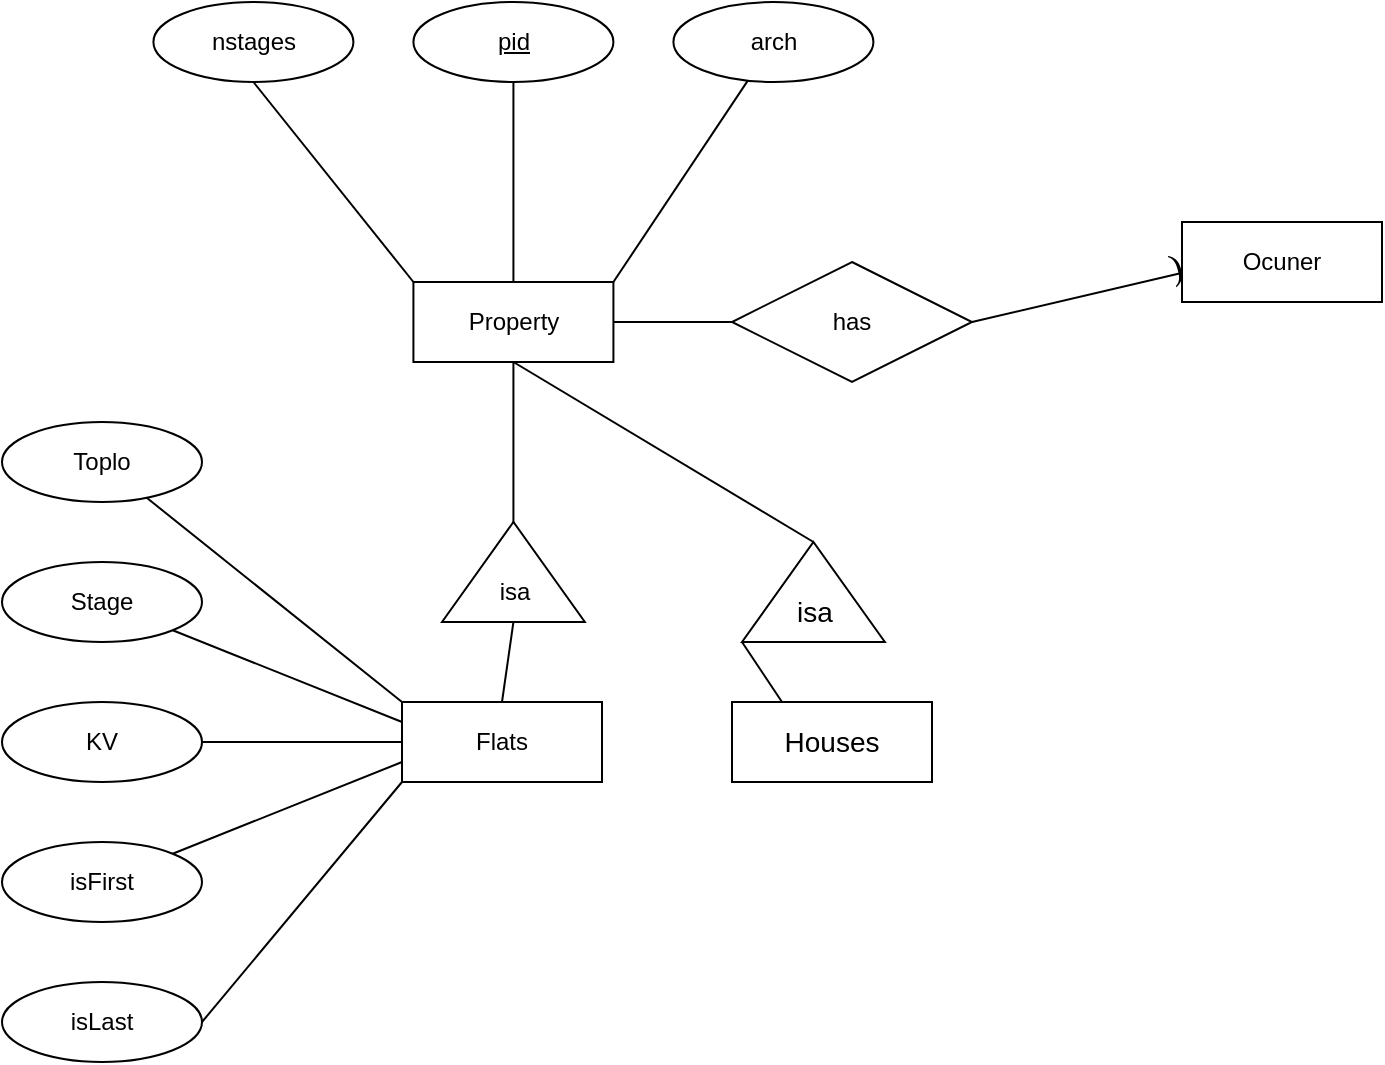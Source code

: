 <mxfile>
    <diagram id="GT7xBYKmOK7kLlb_MOLm" name="Page-1">
        <mxGraphModel dx="767" dy="1708" grid="1" gridSize="10" guides="1" tooltips="1" connect="1" arrows="1" fold="1" page="1" pageScale="1" pageWidth="850" pageHeight="1100" math="0" shadow="0">
            <root>
                <mxCell id="0"/>
                <mxCell id="1" parent="0"/>
                <mxCell id="36" style="edgeStyle=none;html=1;exitX=0.5;exitY=0;exitDx=0;exitDy=0;fontFamily=Helvetica;fontSize=12;endArrow=none;endFill=0;entryX=0.5;entryY=1;entryDx=0;entryDy=0;entryPerimeter=0;" parent="1" source="16" target="29" edge="1">
                    <mxGeometry relative="1" as="geometry">
                        <mxPoint x="250" y="100" as="targetPoint"/>
                    </mxGeometry>
                </mxCell>
                <mxCell id="16" value="Flats" style="whiteSpace=wrap;html=1;align=center;rounded=0;shadow=0;glass=0;labelBackgroundColor=none;labelBorderColor=none;sketch=0;strokeColor=default;fontFamily=Helvetica;fontSize=12;fillColor=none;" parent="1" vertex="1">
                    <mxGeometry x="200" y="140" width="100" height="40" as="geometry"/>
                </mxCell>
                <mxCell id="27" style="html=1;entryX=0;entryY=0;entryDx=0;entryDy=0;fontFamily=Helvetica;fontSize=12;endArrow=none;endFill=0;orthogonal=1;" parent="1" source="18" target="16" edge="1">
                    <mxGeometry relative="1" as="geometry"/>
                </mxCell>
                <mxCell id="18" value="Toplo" style="ellipse;whiteSpace=wrap;html=1;align=center;rounded=0;shadow=0;glass=0;labelBackgroundColor=none;labelBorderColor=none;sketch=0;strokeColor=default;fontFamily=Helvetica;fontSize=12;fillColor=none;" parent="1" vertex="1">
                    <mxGeometry width="100" height="40" as="geometry"/>
                </mxCell>
                <mxCell id="25" style="html=1;entryX=0;entryY=0.25;entryDx=0;entryDy=0;fontFamily=Helvetica;fontSize=12;endArrow=none;endFill=0;orthogonal=1;" parent="1" source="19" target="16" edge="1">
                    <mxGeometry relative="1" as="geometry"/>
                </mxCell>
                <mxCell id="19" value="Stage" style="ellipse;whiteSpace=wrap;html=1;align=center;rounded=0;shadow=0;glass=0;labelBackgroundColor=none;labelBorderColor=none;sketch=0;strokeColor=default;fontFamily=Helvetica;fontSize=12;fillColor=none;" parent="1" vertex="1">
                    <mxGeometry y="70" width="100" height="40" as="geometry"/>
                </mxCell>
                <mxCell id="28" style="html=1;fontFamily=Helvetica;fontSize=12;endArrow=none;endFill=0;orthogonal=1;exitX=1;exitY=0.5;exitDx=0;exitDy=0;entryX=0;entryY=0.5;entryDx=0;entryDy=0;" parent="1" source="20" target="16" edge="1">
                    <mxGeometry relative="1" as="geometry">
                        <mxPoint x="200" y="170" as="targetPoint"/>
                    </mxGeometry>
                </mxCell>
                <mxCell id="20" value="KV" style="ellipse;whiteSpace=wrap;html=1;align=center;rounded=0;shadow=0;glass=0;labelBackgroundColor=none;labelBorderColor=none;sketch=0;strokeColor=default;fontFamily=Helvetica;fontSize=12;fillColor=none;" parent="1" vertex="1">
                    <mxGeometry y="140" width="100" height="40" as="geometry"/>
                </mxCell>
                <mxCell id="24" style="html=1;entryX=0;entryY=0.75;entryDx=0;entryDy=0;fontFamily=Helvetica;fontSize=12;endArrow=none;endFill=0;orthogonal=1;" parent="1" source="22" target="16" edge="1">
                    <mxGeometry relative="1" as="geometry"/>
                </mxCell>
                <mxCell id="22" value="isFirst" style="ellipse;whiteSpace=wrap;html=1;align=center;rounded=0;shadow=0;glass=0;labelBackgroundColor=none;labelBorderColor=none;sketch=0;strokeColor=default;fontFamily=Helvetica;fontSize=12;fillColor=none;" parent="1" vertex="1">
                    <mxGeometry y="210" width="100" height="40" as="geometry"/>
                </mxCell>
                <mxCell id="26" style="html=1;entryX=0;entryY=1;entryDx=0;entryDy=0;fontFamily=Helvetica;fontSize=12;endArrow=none;endFill=0;orthogonal=1;exitX=1;exitY=0.5;exitDx=0;exitDy=0;" parent="1" source="23" target="16" edge="1">
                    <mxGeometry relative="1" as="geometry"/>
                </mxCell>
                <mxCell id="23" value="isLast" style="ellipse;whiteSpace=wrap;html=1;align=center;rounded=0;shadow=0;glass=0;labelBackgroundColor=none;labelBorderColor=none;sketch=0;strokeColor=default;fontFamily=Helvetica;fontSize=12;fillColor=none;" parent="1" vertex="1">
                    <mxGeometry y="280" width="100" height="40" as="geometry"/>
                </mxCell>
                <mxCell id="35" value="" style="group" parent="1" vertex="1" connectable="0">
                    <mxGeometry x="220" y="50" width="71.43" height="50" as="geometry"/>
                </mxCell>
                <mxCell id="29" value="" style="verticalLabelPosition=bottom;verticalAlign=top;html=1;shape=mxgraph.basic.acute_triangle;dx=0.5;rounded=0;shadow=0;glass=0;labelBackgroundColor=none;labelBorderColor=none;sketch=0;strokeColor=default;fontFamily=Helvetica;fontSize=12;fillColor=none;" parent="35" vertex="1">
                    <mxGeometry width="71.43" height="50" as="geometry"/>
                </mxCell>
                <mxCell id="32" value="isa" style="text;html=1;align=center;verticalAlign=middle;resizable=0;points=[];autosize=1;strokeColor=none;fillColor=none;fontSize=12;fontFamily=Helvetica;" parent="35" vertex="1">
                    <mxGeometry x="15.719" y="19.999" width="40" height="30" as="geometry"/>
                </mxCell>
                <mxCell id="48" style="edgeStyle=none;html=1;entryX=0;entryY=0.5;entryDx=0;entryDy=0;fontFamily=Helvetica;fontSize=12;endArrow=none;endFill=0;" parent="1" source="37" target="46" edge="1">
                    <mxGeometry relative="1" as="geometry"/>
                </mxCell>
                <mxCell id="37" value="Property" style="whiteSpace=wrap;html=1;align=center;rounded=0;shadow=0;glass=0;labelBackgroundColor=none;labelBorderColor=none;sketch=0;strokeColor=default;fontFamily=Helvetica;fontSize=12;fillColor=none;" parent="1" vertex="1">
                    <mxGeometry x="205.71" y="-70" width="100" height="40" as="geometry"/>
                </mxCell>
                <mxCell id="45" style="html=1;entryX=1;entryY=0;entryDx=0;entryDy=0;fontFamily=Helvetica;fontSize=12;endArrow=none;endFill=0;orthogonal=1;" parent="1" source="38" target="37" edge="1">
                    <mxGeometry relative="1" as="geometry"/>
                </mxCell>
                <mxCell id="38" value="arch" style="ellipse;whiteSpace=wrap;html=1;align=center;rounded=0;shadow=0;glass=0;labelBackgroundColor=none;labelBorderColor=none;sketch=0;strokeColor=default;fontFamily=Helvetica;fontSize=12;fillColor=none;" parent="1" vertex="1">
                    <mxGeometry x="335.71" y="-210" width="100" height="40" as="geometry"/>
                </mxCell>
                <mxCell id="44" style="html=1;exitX=0.5;exitY=1;exitDx=0;exitDy=0;entryX=0;entryY=0;entryDx=0;entryDy=0;fontFamily=Helvetica;fontSize=12;endArrow=none;endFill=0;orthogonal=1;" parent="1" source="39" target="37" edge="1">
                    <mxGeometry relative="1" as="geometry"/>
                </mxCell>
                <mxCell id="39" value="nstages" style="ellipse;whiteSpace=wrap;html=1;align=center;rounded=0;shadow=0;glass=0;labelBackgroundColor=none;labelBorderColor=none;sketch=0;strokeColor=default;fontFamily=Helvetica;fontSize=12;fillColor=none;" parent="1" vertex="1">
                    <mxGeometry x="75.71" y="-210" width="100" height="40" as="geometry"/>
                </mxCell>
                <mxCell id="43" style="html=1;entryX=0.5;entryY=0;entryDx=0;entryDy=0;fontFamily=Helvetica;fontSize=12;endArrow=none;endFill=0;orthogonal=1;exitX=0.5;exitY=1;exitDx=0;exitDy=0;" parent="1" source="40" target="37" edge="1">
                    <mxGeometry relative="1" as="geometry"/>
                </mxCell>
                <mxCell id="40" value="pid" style="ellipse;whiteSpace=wrap;html=1;align=center;fontStyle=4;rounded=0;shadow=0;glass=0;labelBackgroundColor=none;labelBorderColor=none;sketch=0;strokeColor=default;fontFamily=Helvetica;fontSize=12;fillColor=none;" parent="1" vertex="1">
                    <mxGeometry x="205.71" y="-210" width="100" height="40" as="geometry"/>
                </mxCell>
                <mxCell id="42" style="edgeStyle=none;html=1;exitX=0;exitY=0;exitDx=35.715;exitDy=0;exitPerimeter=0;entryX=0.5;entryY=1;entryDx=0;entryDy=0;fontFamily=Helvetica;fontSize=12;endArrow=none;endFill=0;" parent="1" source="29" target="37" edge="1">
                    <mxGeometry relative="1" as="geometry"/>
                </mxCell>
                <mxCell id="46" value="has" style="shape=rhombus;perimeter=rhombusPerimeter;whiteSpace=wrap;html=1;align=center;rounded=0;shadow=0;glass=0;labelBackgroundColor=none;labelBorderColor=none;sketch=0;strokeColor=default;fontFamily=Helvetica;fontSize=12;fillColor=none;" parent="1" vertex="1">
                    <mxGeometry x="365" y="-80" width="120" height="60" as="geometry"/>
                </mxCell>
                <mxCell id="47" value="Ocuner" style="whiteSpace=wrap;html=1;align=center;rounded=0;shadow=0;glass=0;labelBackgroundColor=none;labelBorderColor=none;sketch=0;strokeColor=default;fontFamily=Helvetica;fontSize=12;fillColor=none;" parent="1" vertex="1">
                    <mxGeometry x="590" y="-100" width="100" height="40" as="geometry"/>
                </mxCell>
                <mxCell id="49" value="&lt;span style=&quot;font-size: 18px;&quot;&gt;)&lt;/span&gt;" style="text;html=1;align=right;verticalAlign=middle;resizable=0;points=[];autosize=1;strokeColor=none;fillColor=none;rounded=0;glass=0;shadow=0;fontStyle=0;fontFamily=Comic Sans MS;fontSize=18;labelBorderColor=none;labelBackgroundColor=none;labelPosition=left;verticalLabelPosition=middle;rotation=-15;horizontal=1;spacingLeft=0;spacingTop=0;spacing=0;spacingRight=-1;sketch=0;" parent="1" vertex="1">
                    <mxGeometry x="588" y="-95" width="20" height="30" as="geometry"/>
                </mxCell>
                <mxCell id="50" value="" style="endArrow=none;html=1;fontFamily=Helvetica;fontSize=12;exitX=1;exitY=0.5;exitDx=0;exitDy=0;entryX=0.031;entryY=0.605;entryDx=0;entryDy=0;entryPerimeter=0;" parent="1" source="46" target="49" edge="1">
                    <mxGeometry width="50" height="50" relative="1" as="geometry">
                        <mxPoint x="550" y="30" as="sourcePoint"/>
                        <mxPoint x="560" y="-70" as="targetPoint"/>
                    </mxGeometry>
                </mxCell>
                <mxCell id="3xxO73sH0yq75ecEFwRs-72" style="edgeStyle=none;html=1;fontFamily=Helvetica;fontSize=14;endArrow=none;endFill=0;entryX=0;entryY=1;entryDx=0;entryDy=0;entryPerimeter=0;exitX=0.25;exitY=0;exitDx=0;exitDy=0;" parent="1" source="3xxO73sH0yq75ecEFwRs-53" target="3xxO73sH0yq75ecEFwRs-64" edge="1">
                    <mxGeometry relative="1" as="geometry">
                        <mxPoint x="410" y="110" as="targetPoint"/>
                    </mxGeometry>
                </mxCell>
                <mxCell id="3xxO73sH0yq75ecEFwRs-53" value="Houses" style="whiteSpace=wrap;html=1;align=center;rounded=0;shadow=0;glass=0;labelBackgroundColor=none;labelBorderColor=none;sketch=0;strokeColor=default;fontFamily=Helvetica;fontSize=14;fillColor=none;" parent="1" vertex="1">
                    <mxGeometry x="365" y="140" width="100" height="40" as="geometry"/>
                </mxCell>
                <mxCell id="3xxO73sH0yq75ecEFwRs-71" value="" style="group" parent="1" vertex="1" connectable="0">
                    <mxGeometry x="370" y="60" width="71.43" height="50" as="geometry"/>
                </mxCell>
                <mxCell id="3xxO73sH0yq75ecEFwRs-64" value="" style="verticalLabelPosition=bottom;verticalAlign=top;html=1;shape=mxgraph.basic.acute_triangle;dx=0.5;rounded=0;shadow=0;glass=0;labelBackgroundColor=none;labelBorderColor=none;sketch=0;strokeColor=default;fontFamily=Helvetica;fontSize=14;fillColor=none;" parent="3xxO73sH0yq75ecEFwRs-71" vertex="1">
                    <mxGeometry width="71.43" height="50" as="geometry"/>
                </mxCell>
                <mxCell id="3xxO73sH0yq75ecEFwRs-65" value="isa" style="text;html=1;align=center;verticalAlign=middle;resizable=0;points=[];autosize=1;strokeColor=none;fillColor=none;fontSize=14;fontFamily=Helvetica;" parent="3xxO73sH0yq75ecEFwRs-71" vertex="1">
                    <mxGeometry x="15.72" y="20" width="40" height="30" as="geometry"/>
                </mxCell>
                <mxCell id="3xxO73sH0yq75ecEFwRs-73" style="edgeStyle=none;html=1;exitX=0;exitY=0;exitDx=35.715;exitDy=0;exitPerimeter=0;entryX=0.5;entryY=1;entryDx=0;entryDy=0;fontFamily=Helvetica;fontSize=14;endArrow=none;endFill=0;" parent="1" source="3xxO73sH0yq75ecEFwRs-64" target="37" edge="1">
                    <mxGeometry relative="1" as="geometry"/>
                </mxCell>
            </root>
        </mxGraphModel>
    </diagram>
    <diagram id="aagAq8UPoXAeMxS2iQHI" name="Page-2">
        <mxGraphModel dx="1185" dy="715" grid="1" gridSize="10" guides="1" tooltips="1" connect="1" arrows="1" fold="1" page="1" pageScale="1" pageWidth="850" pageHeight="1100" math="0" shadow="0">
            <root>
                <mxCell id="0"/>
                <mxCell id="1" parent="0"/>
                <mxCell id="yfW8kCc1jGqWjGTM5nUI-1" value="ВМагазини" style="whiteSpace=wrap;html=1;align=center;rounded=0;shadow=0;glass=0;labelBackgroundColor=none;labelBorderColor=none;sketch=0;strokeColor=default;fontFamily=Helvetica;fontSize=14;fillColor=none;" parent="1" vertex="1">
                    <mxGeometry x="270" y="480" width="100" height="40" as="geometry"/>
                </mxCell>
                <mxCell id="yfW8kCc1jGqWjGTM5nUI-3" style="edgeStyle=none;html=1;entryX=0;entryY=0.5;entryDx=0;entryDy=0;fontFamily=Helvetica;fontSize=14;endArrow=none;endFill=0;" parent="1" source="yfW8kCc1jGqWjGTM5nUI-2" target="yfW8kCc1jGqWjGTM5nUI-1" edge="1">
                    <mxGeometry relative="1" as="geometry"/>
                </mxCell>
                <mxCell id="yfW8kCc1jGqWjGTM5nUI-2" value="име" style="ellipse;whiteSpace=wrap;html=1;align=center;fontStyle=4;rounded=0;shadow=0;glass=0;labelBackgroundColor=none;labelBorderColor=none;sketch=0;strokeColor=default;fontFamily=Helvetica;fontSize=14;fillColor=none;" parent="1" vertex="1">
                    <mxGeometry x="70" y="480" width="100" height="40" as="geometry"/>
                </mxCell>
                <mxCell id="yfW8kCc1jGqWjGTM5nUI-40" style="edgeStyle=none;html=1;exitX=0.5;exitY=0;exitDx=0;exitDy=0;entryX=0.5;entryY=1;entryDx=0;entryDy=0;fontFamily=Helvetica;fontSize=14;endArrow=none;endFill=0;" parent="1" source="yfW8kCc1jGqWjGTM5nUI-5" target="yfW8kCc1jGqWjGTM5nUI-38" edge="1">
                    <mxGeometry relative="1" as="geometry"/>
                </mxCell>
                <mxCell id="yfW8kCc1jGqWjGTM5nUI-5" value="Магазини" style="shape=ext;margin=3;double=1;whiteSpace=wrap;html=1;align=center;rounded=0;shadow=0;glass=0;labelBackgroundColor=none;labelBorderColor=none;sketch=0;strokeColor=default;fontFamily=Helvetica;fontSize=14;fillColor=none;" parent="1" vertex="1">
                    <mxGeometry x="270" y="680" width="100" height="40" as="geometry"/>
                </mxCell>
                <mxCell id="yfW8kCc1jGqWjGTM5nUI-10" style="edgeStyle=none;html=1;entryX=0;entryY=0;entryDx=0;entryDy=0;fontFamily=Helvetica;fontSize=14;endArrow=none;endFill=0;" parent="1" source="yfW8kCc1jGqWjGTM5nUI-6" target="yfW8kCc1jGqWjGTM5nUI-5" edge="1">
                    <mxGeometry relative="1" as="geometry"/>
                </mxCell>
                <mxCell id="yfW8kCc1jGqWjGTM5nUI-6" value="град" style="ellipse;whiteSpace=wrap;html=1;align=center;rounded=0;shadow=0;glass=0;labelBackgroundColor=none;labelBorderColor=none;sketch=0;strokeColor=default;fontFamily=Helvetica;fontSize=14;fillColor=none;" parent="1" vertex="1">
                    <mxGeometry x="90" y="640" width="100" height="40" as="geometry"/>
                </mxCell>
                <mxCell id="yfW8kCc1jGqWjGTM5nUI-11" style="edgeStyle=none;html=1;entryX=0;entryY=0.5;entryDx=0;entryDy=0;fontFamily=Helvetica;fontSize=14;endArrow=none;endFill=0;" parent="1" source="yfW8kCc1jGqWjGTM5nUI-7" target="yfW8kCc1jGqWjGTM5nUI-5" edge="1">
                    <mxGeometry relative="1" as="geometry"/>
                </mxCell>
                <mxCell id="yfW8kCc1jGqWjGTM5nUI-7" value="мномер" style="ellipse;whiteSpace=wrap;html=1;align=center;fontStyle=4;rounded=0;shadow=0;glass=0;labelBackgroundColor=none;labelBorderColor=none;sketch=0;strokeColor=default;fontFamily=Helvetica;fontSize=14;fillColor=none;" parent="1" vertex="1">
                    <mxGeometry x="90" y="700" width="100" height="40" as="geometry"/>
                </mxCell>
                <mxCell id="yfW8kCc1jGqWjGTM5nUI-12" style="edgeStyle=none;html=1;entryX=0;entryY=1;entryDx=0;entryDy=0;fontFamily=Helvetica;fontSize=14;endArrow=none;endFill=0;" parent="1" source="yfW8kCc1jGqWjGTM5nUI-9" target="yfW8kCc1jGqWjGTM5nUI-5" edge="1">
                    <mxGeometry relative="1" as="geometry"/>
                </mxCell>
                <mxCell id="yfW8kCc1jGqWjGTM5nUI-9" value="адрес" style="ellipse;whiteSpace=wrap;html=1;align=center;rounded=0;shadow=0;glass=0;labelBackgroundColor=none;labelBorderColor=none;sketch=0;strokeColor=default;fontFamily=Helvetica;fontSize=14;fillColor=none;" parent="1" vertex="1">
                    <mxGeometry x="90" y="760" width="100" height="40" as="geometry"/>
                </mxCell>
                <mxCell id="yfW8kCc1jGqWjGTM5nUI-16" style="edgeStyle=none;html=1;exitX=0.25;exitY=0;exitDx=0;exitDy=0;entryX=0.5;entryY=1;entryDx=0;entryDy=0;fontFamily=Helvetica;fontSize=14;endArrow=none;endFill=0;" parent="1" source="yfW8kCc1jGqWjGTM5nUI-13" target="yfW8kCc1jGqWjGTM5nUI-14" edge="1">
                    <mxGeometry relative="1" as="geometry"/>
                </mxCell>
                <mxCell id="yfW8kCc1jGqWjGTM5nUI-17" style="edgeStyle=none;html=1;exitX=0.75;exitY=0;exitDx=0;exitDy=0;entryX=0.5;entryY=1;entryDx=0;entryDy=0;fontFamily=Helvetica;fontSize=14;endArrow=none;endFill=0;" parent="1" source="yfW8kCc1jGqWjGTM5nUI-13" target="yfW8kCc1jGqWjGTM5nUI-15" edge="1">
                    <mxGeometry relative="1" as="geometry"/>
                </mxCell>
                <mxCell id="yfW8kCc1jGqWjGTM5nUI-13" value="Граждани" style="whiteSpace=wrap;html=1;align=center;rounded=0;shadow=0;glass=0;labelBackgroundColor=none;labelBorderColor=none;sketch=0;strokeColor=default;fontFamily=Helvetica;fontSize=14;fillColor=none;" parent="1" vertex="1">
                    <mxGeometry x="700" y="740" width="100" height="40" as="geometry"/>
                </mxCell>
                <mxCell id="yfW8kCc1jGqWjGTM5nUI-14" value="ЕГН" style="ellipse;whiteSpace=wrap;html=1;align=center;fontStyle=4;rounded=0;shadow=0;glass=0;labelBackgroundColor=none;labelBorderColor=none;sketch=0;strokeColor=default;fontFamily=Helvetica;fontSize=14;fillColor=none;" parent="1" vertex="1">
                    <mxGeometry x="650" y="650" width="100" height="40" as="geometry"/>
                </mxCell>
                <mxCell id="yfW8kCc1jGqWjGTM5nUI-15" value="име" style="ellipse;whiteSpace=wrap;html=1;align=center;rounded=0;shadow=0;glass=0;labelBackgroundColor=none;labelBorderColor=none;sketch=0;strokeColor=default;fontFamily=Helvetica;fontSize=14;fillColor=none;" parent="1" vertex="1">
                    <mxGeometry x="780" y="650" width="100" height="40" as="geometry"/>
                </mxCell>
                <mxCell id="yfW8kCc1jGqWjGTM5nUI-20" value="" style="group" parent="1" vertex="1" connectable="0">
                    <mxGeometry x="610" y="830" width="71.43" height="50" as="geometry"/>
                </mxCell>
                <mxCell id="yfW8kCc1jGqWjGTM5nUI-18" value="" style="verticalLabelPosition=bottom;verticalAlign=top;html=1;shape=mxgraph.basic.acute_triangle;dx=0.5;rounded=0;shadow=0;glass=0;labelBackgroundColor=none;labelBorderColor=none;sketch=0;strokeColor=default;fontFamily=Helvetica;fontSize=14;fillColor=none;" parent="yfW8kCc1jGqWjGTM5nUI-20" vertex="1">
                    <mxGeometry width="71.43" height="50" as="geometry"/>
                </mxCell>
                <mxCell id="yfW8kCc1jGqWjGTM5nUI-19" value="isa" style="text;html=1;align=center;verticalAlign=middle;resizable=0;points=[];autosize=1;strokeColor=none;fillColor=none;fontSize=14;fontFamily=Helvetica;rounded=0;shadow=0;glass=0;labelBackgroundColor=none;labelBorderColor=none;sketch=0;" parent="yfW8kCc1jGqWjGTM5nUI-20" vertex="1">
                    <mxGeometry x="15.72" y="20" width="40" height="30" as="geometry"/>
                </mxCell>
                <mxCell id="yfW8kCc1jGqWjGTM5nUI-21" value="" style="group" parent="1" vertex="1" connectable="0">
                    <mxGeometry x="770" y="830" width="71.43" height="50" as="geometry"/>
                </mxCell>
                <mxCell id="yfW8kCc1jGqWjGTM5nUI-22" value="" style="verticalLabelPosition=bottom;verticalAlign=top;html=1;shape=mxgraph.basic.acute_triangle;dx=0.5;rounded=0;shadow=0;glass=0;labelBackgroundColor=none;labelBorderColor=none;sketch=0;strokeColor=default;fontFamily=Helvetica;fontSize=14;fillColor=none;" parent="yfW8kCc1jGqWjGTM5nUI-21" vertex="1">
                    <mxGeometry width="71.43" height="50" as="geometry"/>
                </mxCell>
                <mxCell id="yfW8kCc1jGqWjGTM5nUI-23" value="isa" style="text;html=1;align=center;verticalAlign=middle;resizable=0;points=[];autosize=1;strokeColor=none;fillColor=none;fontSize=14;fontFamily=Helvetica;rounded=0;shadow=0;glass=0;labelBackgroundColor=none;labelBorderColor=none;sketch=0;" parent="yfW8kCc1jGqWjGTM5nUI-21" vertex="1">
                    <mxGeometry x="15.72" y="20" width="40" height="30" as="geometry"/>
                </mxCell>
                <mxCell id="yfW8kCc1jGqWjGTM5nUI-25" style="edgeStyle=none;html=1;exitX=0;exitY=0;exitDx=35.715;exitDy=0;exitPerimeter=0;entryX=0.665;entryY=1.063;entryDx=0;entryDy=0;entryPerimeter=0;fontFamily=Helvetica;fontSize=14;endArrow=none;endFill=0;" parent="1" source="yfW8kCc1jGqWjGTM5nUI-22" target="yfW8kCc1jGqWjGTM5nUI-13" edge="1">
                    <mxGeometry relative="1" as="geometry"/>
                </mxCell>
                <mxCell id="yfW8kCc1jGqWjGTM5nUI-26" style="edgeStyle=none;html=1;entryX=0.25;entryY=1;entryDx=0;entryDy=0;fontFamily=Helvetica;fontSize=14;endArrow=none;endFill=0;exitX=0;exitY=0;exitDx=35.715;exitDy=0;exitPerimeter=0;" parent="1" source="yfW8kCc1jGqWjGTM5nUI-18" target="yfW8kCc1jGqWjGTM5nUI-13" edge="1">
                    <mxGeometry relative="1" as="geometry"/>
                </mxCell>
                <mxCell id="yfW8kCc1jGqWjGTM5nUI-28" style="edgeStyle=none;html=1;entryX=0.5;entryY=1;entryDx=0;entryDy=0;entryPerimeter=0;fontFamily=Helvetica;fontSize=14;endArrow=none;endFill=0;" parent="1" source="yfW8kCc1jGqWjGTM5nUI-27" target="yfW8kCc1jGqWjGTM5nUI-18" edge="1">
                    <mxGeometry relative="1" as="geometry"/>
                </mxCell>
                <mxCell id="yfW8kCc1jGqWjGTM5nUI-27" value="Служители" style="whiteSpace=wrap;html=1;align=center;rounded=0;shadow=0;glass=0;labelBackgroundColor=none;labelBorderColor=none;sketch=0;strokeColor=default;fontFamily=Helvetica;fontSize=14;fillColor=none;" parent="1" vertex="1">
                    <mxGeometry x="575" y="950" width="100" height="40" as="geometry"/>
                </mxCell>
                <mxCell id="yfW8kCc1jGqWjGTM5nUI-37" style="edgeStyle=none;html=1;fontFamily=Helvetica;fontSize=14;endArrow=none;endFill=0;exitX=0.5;exitY=0;exitDx=0;exitDy=0;" parent="1" source="yfW8kCc1jGqWjGTM5nUI-30" target="yfW8kCc1jGqWjGTM5nUI-23" edge="1">
                    <mxGeometry relative="1" as="geometry">
                        <mxPoint x="809" y="950" as="sourcePoint"/>
                        <mxPoint x="806" y="880" as="targetPoint"/>
                    </mxGeometry>
                </mxCell>
                <mxCell id="mUxEttJMbrE7Eb9C4FT7-18" style="edgeStyle=none;html=1;entryX=0.5;entryY=1;entryDx=0;entryDy=0;fontFamily=Helvetica;fontSize=16;endArrow=none;endFill=0;exitX=1;exitY=0;exitDx=0;exitDy=0;" parent="1" source="yfW8kCc1jGqWjGTM5nUI-30" target="mUxEttJMbrE7Eb9C4FT7-17" edge="1">
                    <mxGeometry relative="1" as="geometry"/>
                </mxCell>
                <mxCell id="yfW8kCc1jGqWjGTM5nUI-30" value="Доставчици" style="whiteSpace=wrap;html=1;align=center;rounded=0;shadow=0;glass=0;labelBackgroundColor=none;labelBorderColor=none;sketch=0;strokeColor=default;fontFamily=Helvetica;fontSize=14;fillColor=none;" parent="1" vertex="1">
                    <mxGeometry x="760" y="930" width="100" height="40" as="geometry"/>
                </mxCell>
                <mxCell id="yfW8kCc1jGqWjGTM5nUI-36" style="edgeStyle=none;html=1;entryX=0.25;entryY=1;entryDx=0;entryDy=0;fontFamily=Helvetica;fontSize=14;endArrow=none;endFill=0;" parent="1" source="yfW8kCc1jGqWjGTM5nUI-31" target="yfW8kCc1jGqWjGTM5nUI-27" edge="1">
                    <mxGeometry relative="1" as="geometry"/>
                </mxCell>
                <mxCell id="yfW8kCc1jGqWjGTM5nUI-31" value="заплата" style="ellipse;whiteSpace=wrap;html=1;align=center;rounded=0;shadow=0;glass=0;labelBackgroundColor=none;labelBorderColor=none;sketch=0;strokeColor=default;fontFamily=Helvetica;fontSize=14;fillColor=none;" parent="1" vertex="1">
                    <mxGeometry x="480" y="1040" width="100" height="40" as="geometry"/>
                </mxCell>
                <mxCell id="yfW8kCc1jGqWjGTM5nUI-35" style="edgeStyle=none;html=1;entryX=0.75;entryY=1;entryDx=0;entryDy=0;fontFamily=Helvetica;fontSize=14;endArrow=none;endFill=0;" parent="1" source="yfW8kCc1jGqWjGTM5nUI-32" target="yfW8kCc1jGqWjGTM5nUI-27" edge="1">
                    <mxGeometry relative="1" as="geometry"/>
                </mxCell>
                <mxCell id="yfW8kCc1jGqWjGTM5nUI-32" value="адрес" style="ellipse;whiteSpace=wrap;html=1;align=center;rounded=0;shadow=0;glass=0;labelBackgroundColor=none;labelBorderColor=none;sketch=0;strokeColor=default;fontFamily=Helvetica;fontSize=14;fillColor=none;" parent="1" vertex="1">
                    <mxGeometry x="610" y="1040" width="100" height="40" as="geometry"/>
                </mxCell>
                <mxCell id="yfW8kCc1jGqWjGTM5nUI-34" style="edgeStyle=none;html=1;entryX=0.5;entryY=1;entryDx=0;entryDy=0;fontFamily=Helvetica;fontSize=14;endArrow=none;endFill=0;" parent="1" source="yfW8kCc1jGqWjGTM5nUI-33" target="yfW8kCc1jGqWjGTM5nUI-30" edge="1">
                    <mxGeometry relative="1" as="geometry"/>
                </mxCell>
                <mxCell id="yfW8kCc1jGqWjGTM5nUI-33" value="компания" style="ellipse;whiteSpace=wrap;html=1;align=center;rounded=0;shadow=0;glass=0;labelBackgroundColor=none;labelBorderColor=none;sketch=0;strokeColor=default;fontFamily=Helvetica;fontSize=14;fillColor=none;" parent="1" vertex="1">
                    <mxGeometry x="760" y="1040" width="100" height="40" as="geometry"/>
                </mxCell>
                <mxCell id="yfW8kCc1jGqWjGTM5nUI-38" value="част от" style="shape=rhombus;double=1;perimeter=rhombusPerimeter;whiteSpace=wrap;html=1;align=center;rounded=0;shadow=0;glass=0;labelBackgroundColor=none;labelBorderColor=none;sketch=0;strokeColor=default;fontFamily=Helvetica;fontSize=14;fillColor=none;" parent="1" vertex="1">
                    <mxGeometry x="284" y="570" width="72" height="60" as="geometry"/>
                </mxCell>
                <mxCell id="yfW8kCc1jGqWjGTM5nUI-39" value="Екипи" style="shape=ext;margin=3;double=1;whiteSpace=wrap;html=1;align=center;rounded=0;shadow=0;glass=0;labelBackgroundColor=none;labelBorderColor=none;sketch=0;strokeColor=default;fontFamily=Helvetica;fontSize=14;fillColor=none;" parent="1" vertex="1">
                    <mxGeometry x="290" y="850" width="100" height="40" as="geometry"/>
                </mxCell>
                <mxCell id="yfW8kCc1jGqWjGTM5nUI-41" value="&lt;span style=&quot;font-size: 16px;&quot;&gt;)&lt;/span&gt;" style="text;html=1;align=right;verticalAlign=middle;resizable=0;points=[];autosize=1;strokeColor=none;fillColor=none;rounded=0;glass=0;shadow=0;fontStyle=0;fontFamily=Comic Sans MS;fontSize=16;labelBorderColor=none;labelBackgroundColor=none;labelPosition=left;verticalLabelPosition=middle;rotation=-90;horizontal=1;spacingLeft=0;spacingTop=0;spacing=0;spacingRight=-1;sketch=0;" parent="1" vertex="1">
                    <mxGeometry x="310" y="497" width="20" height="30" as="geometry"/>
                </mxCell>
                <mxCell id="yfW8kCc1jGqWjGTM5nUI-42" value="" style="endArrow=none;html=1;entryX=0.037;entryY=0.535;entryDx=0;entryDy=0;entryPerimeter=0;fontFamily=Helvetica;fontSize=14;exitX=0.5;exitY=0;exitDx=0;exitDy=0;" parent="1" source="yfW8kCc1jGqWjGTM5nUI-38" target="yfW8kCc1jGqWjGTM5nUI-41" edge="1">
                    <mxGeometry width="50" height="50" relative="1" as="geometry">
                        <mxPoint x="290" y="520" as="sourcePoint"/>
                        <mxPoint x="452" y="596" as="targetPoint"/>
                    </mxGeometry>
                </mxCell>
                <mxCell id="mUxEttJMbrE7Eb9C4FT7-3" style="edgeStyle=none;html=1;entryX=0.25;entryY=0;entryDx=0;entryDy=0;fontFamily=Helvetica;fontSize=14;endArrow=none;endFill=0;exitX=0.5;exitY=1;exitDx=0;exitDy=0;" parent="1" source="mUxEttJMbrE7Eb9C4FT7-1" target="yfW8kCc1jGqWjGTM5nUI-39" edge="1">
                    <mxGeometry relative="1" as="geometry"/>
                </mxCell>
                <mxCell id="mUxEttJMbrE7Eb9C4FT7-1" value="работи в" style="shape=rhombus;double=1;perimeter=rhombusPerimeter;whiteSpace=wrap;html=1;align=center;rounded=0;shadow=0;glass=0;labelBackgroundColor=none;labelBorderColor=none;sketch=0;strokeColor=default;fontFamily=Helvetica;fontSize=14;fillColor=none;" parent="1" vertex="1">
                    <mxGeometry x="271" y="760" width="90" height="60" as="geometry"/>
                </mxCell>
                <mxCell id="mUxEttJMbrE7Eb9C4FT7-6" value="&lt;span style=&quot;font-size: 17px;&quot;&gt;)&lt;/span&gt;" style="text;html=1;align=right;verticalAlign=middle;resizable=0;points=[];autosize=1;strokeColor=none;fillColor=none;rounded=0;glass=0;shadow=0;fontStyle=0;fontFamily=Comic Sans MS;fontSize=17;labelBorderColor=none;labelBackgroundColor=none;labelPosition=left;verticalLabelPosition=middle;rotation=-90;horizontal=1;spacingLeft=0;spacingTop=0;spacing=0;spacingRight=-1;sketch=0;" parent="1" vertex="1">
                    <mxGeometry x="306" y="697" width="20" height="30" as="geometry"/>
                </mxCell>
                <mxCell id="mUxEttJMbrE7Eb9C4FT7-7" value="" style="endArrow=none;html=1;entryX=0.037;entryY=0.535;entryDx=0;entryDy=0;entryPerimeter=0;fontFamily=Helvetica;fontSize=14;exitX=0.5;exitY=0;exitDx=0;exitDy=0;" parent="1" source="mUxEttJMbrE7Eb9C4FT7-1" target="mUxEttJMbrE7Eb9C4FT7-6" edge="1">
                    <mxGeometry width="50" height="50" relative="1" as="geometry">
                        <mxPoint x="356" y="740" as="sourcePoint"/>
                        <mxPoint x="388" y="814" as="targetPoint"/>
                    </mxGeometry>
                </mxCell>
                <mxCell id="mUxEttJMbrE7Eb9C4FT7-11" style="edgeStyle=none;html=1;entryX=0;entryY=0.5;entryDx=0;entryDy=0;fontFamily=Helvetica;fontSize=14;endArrow=none;endFill=0;" parent="1" source="mUxEttJMbrE7Eb9C4FT7-10" target="yfW8kCc1jGqWjGTM5nUI-39" edge="1">
                    <mxGeometry relative="1" as="geometry"/>
                </mxCell>
                <mxCell id="mUxEttJMbrE7Eb9C4FT7-10" value="еномер" style="ellipse;whiteSpace=wrap;html=1;align=center;fontStyle=4;rounded=0;shadow=0;glass=0;labelBackgroundColor=none;labelBorderColor=none;sketch=0;strokeColor=default;fontFamily=Helvetica;fontSize=14;fillColor=none;" parent="1" vertex="1">
                    <mxGeometry x="120" y="850" width="100" height="40" as="geometry"/>
                </mxCell>
                <mxCell id="mUxEttJMbrE7Eb9C4FT7-14" style="edgeStyle=none;html=1;entryX=0;entryY=0;entryDx=0;entryDy=0;fontFamily=Helvetica;fontSize=14;endArrow=none;endFill=0;" parent="1" source="mUxEttJMbrE7Eb9C4FT7-12" target="yfW8kCc1jGqWjGTM5nUI-27" edge="1">
                    <mxGeometry relative="1" as="geometry"/>
                </mxCell>
                <mxCell id="mUxEttJMbrE7Eb9C4FT7-12" value="работил в" style="shape=rhombus;perimeter=rhombusPerimeter;whiteSpace=wrap;html=1;align=center;rounded=0;shadow=0;glass=0;labelBackgroundColor=none;labelBorderColor=none;sketch=0;strokeColor=default;fontFamily=Helvetica;fontSize=14;fillColor=none;" parent="1" vertex="1">
                    <mxGeometry x="470" y="630" width="120" height="60" as="geometry"/>
                </mxCell>
                <mxCell id="mUxEttJMbrE7Eb9C4FT7-15" value="&lt;span style=&quot;font-size: 18px;&quot;&gt;)&lt;/span&gt;" style="text;html=1;align=right;verticalAlign=middle;resizable=0;points=[];autosize=1;strokeColor=none;fillColor=none;rounded=0;glass=0;shadow=0;fontStyle=0;fontFamily=Comic Sans MS;fontSize=18;labelBorderColor=none;labelBackgroundColor=none;labelPosition=left;verticalLabelPosition=middle;rotation=-150;horizontal=1;spacingLeft=0;spacingTop=0;spacing=0;spacingRight=-1;sketch=0;" parent="1" vertex="1">
                    <mxGeometry x="352" y="500" width="20" height="30" as="geometry"/>
                </mxCell>
                <mxCell id="mUxEttJMbrE7Eb9C4FT7-16" value="" style="endArrow=none;html=1;entryX=0.037;entryY=0.535;entryDx=0;entryDy=0;entryPerimeter=0;fontFamily=Helvetica;fontSize=14;exitX=0.5;exitY=0;exitDx=0;exitDy=0;" parent="1" source="mUxEttJMbrE7Eb9C4FT7-12" target="mUxEttJMbrE7Eb9C4FT7-15" edge="1">
                    <mxGeometry width="50" height="50" relative="1" as="geometry">
                        <mxPoint x="470" y="522" as="sourcePoint"/>
                        <mxPoint x="502" y="596" as="targetPoint"/>
                    </mxGeometry>
                </mxCell>
                <mxCell id="mUxEttJMbrE7Eb9C4FT7-19" style="edgeStyle=none;html=1;entryX=1;entryY=0;entryDx=0;entryDy=0;fontFamily=Helvetica;fontSize=16;endArrow=none;endFill=0;" parent="1" source="mUxEttJMbrE7Eb9C4FT7-17" target="yfW8kCc1jGqWjGTM5nUI-1" edge="1">
                    <mxGeometry relative="1" as="geometry"/>
                </mxCell>
                <mxCell id="mUxEttJMbrE7Eb9C4FT7-17" value="доставя" style="shape=rhombus;perimeter=rhombusPerimeter;whiteSpace=wrap;html=1;align=center;rounded=0;shadow=0;glass=0;labelBackgroundColor=none;labelBorderColor=none;sketch=0;strokeColor=default;fontFamily=Helvetica;fontSize=16;fillColor=none;" parent="1" vertex="1">
                    <mxGeometry x="940" y="485" width="120" height="60" as="geometry"/>
                </mxCell>
            </root>
        </mxGraphModel>
    </diagram>
</mxfile>